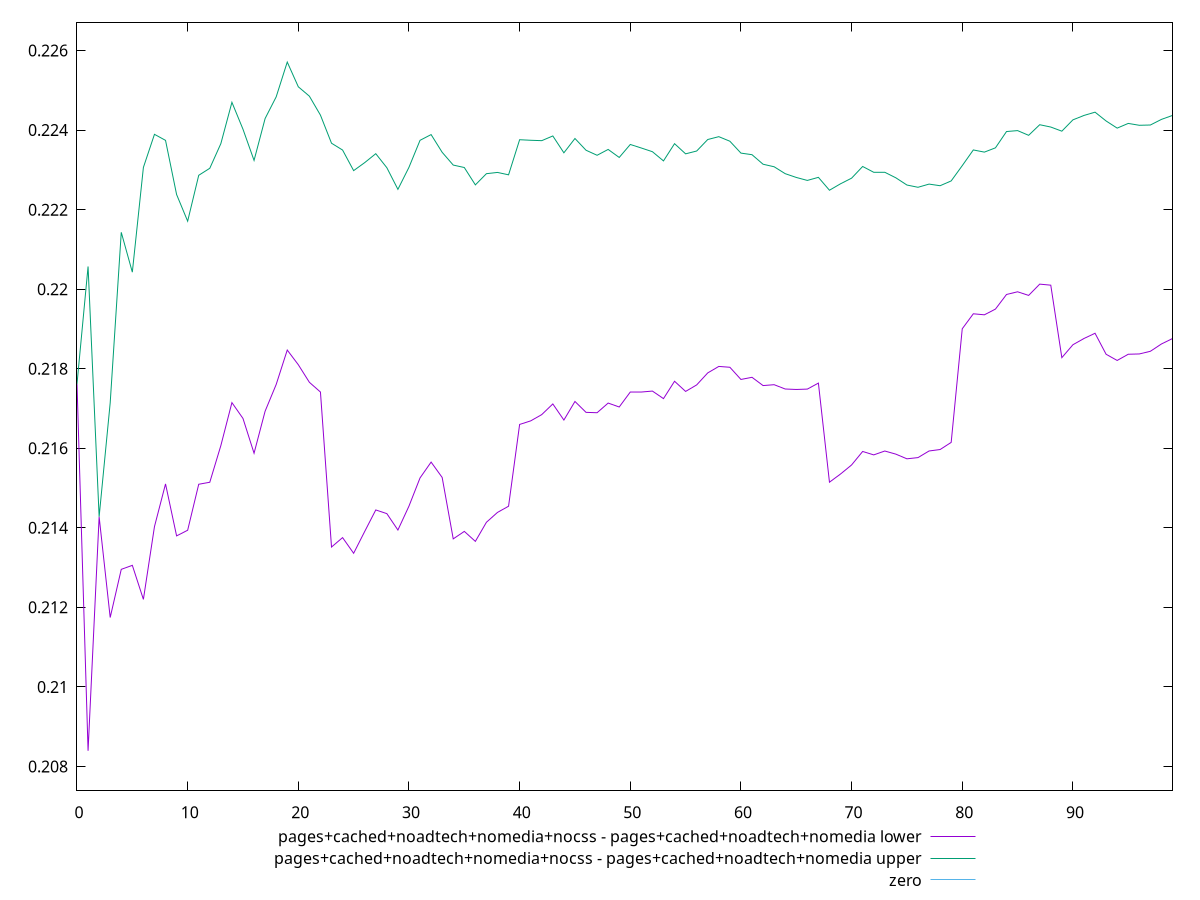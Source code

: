 reset

$pagesCachedNoadtechNomediaNocssPagesCachedNoadtechNomediaLower <<EOF
0 0.21761675091131272
1 0.20839311269383395
2 0.21427669122825854
3 0.211744275324388
4 0.21295530703565346
5 0.2130563191266872
6 0.21220014122814473
7 0.2140293711397844
8 0.2151026006040926
9 0.21379655133556455
10 0.2139385066053637
11 0.2150945440281332
12 0.2151449398803233
13 0.21606765007078407
14 0.21714728960444946
15 0.21674895077967485
16 0.21587515564119886
17 0.21693207293090697
18 0.21760368148479306
19 0.21846926986393292
20 0.2181000341947383
21 0.217658370615797
22 0.21741337336382197
23 0.213516413272545
24 0.21375297288931142
25 0.21335919632418934
26 0.213907854736586
27 0.21444858333665
28 0.2143563254817645
29 0.21394376655447425
30 0.2145454877910388
31 0.2152538940000276
32 0.2156520496790913
33 0.21526531276707592
34 0.21372103086754504
35 0.2139095738118161
36 0.21365857417783873
37 0.21413908748557042
38 0.2143871615576014
39 0.21454267120266815
40 0.21659922591024397
41 0.21668827845473732
42 0.21684646752779185
43 0.2171143370982433
44 0.21670923214280824
45 0.21717667903663085
46 0.21690261499402722
47 0.2168932979377786
48 0.2171361437922456
49 0.21703761209943973
50 0.2174138780191134
51 0.2174136556849816
52 0.21743767847802287
53 0.21724780373043903
54 0.21768450945124682
55 0.21742882381480017
56 0.2175926532519832
57 0.21789462461162667
58 0.21805755716728367
59 0.21803614471172972
60 0.2177297768542943
61 0.21778388091415932
62 0.21757609480493295
63 0.21759794818662903
64 0.21748965977261336
65 0.2174779728352024
66 0.21748741834697666
67 0.21763821032181727
68 0.21514644052842058
69 0.2153524002020889
70 0.21558029818725769
71 0.21591934875292565
72 0.21583300650579967
73 0.21593044769932707
74 0.21585207606802972
75 0.21573447353558067
76 0.21576484958194322
77 0.2159311491596639
78 0.21596800791290335
79 0.21614761848982503
80 0.21900442771470785
81 0.21938086277510477
82 0.21935525034039727
83 0.21949922493305044
84 0.21986666599302376
85 0.21993415924988194
86 0.21984321329275894
87 0.22012687119725866
88 0.22010039603353013
89 0.2182781173728861
90 0.21860259659825892
91 0.21876014478139005
92 0.21889142096366163
93 0.21836322155796042
94 0.21820755680246545
95 0.21836362997086498
96 0.21837127782191795
97 0.21843816536184887
98 0.2186218814509545
99 0.2187591520808013
EOF

$pagesCachedNoadtechNomediaNocssPagesCachedNoadtechNomediaUpper <<EOF
0 0.21761675091131272
1 0.22057056840057934
2 0.21427669122825854
3 0.21714204177993335
4 0.22142989385500866
5 0.2204273892516846
6 0.22306141511630745
7 0.22389352609153432
8 0.22374178994142446
9 0.22238041296879327
10 0.22170931841384114
11 0.22286315550123184
12 0.22303960706556852
13 0.22366022889531514
14 0.22469830848261313
15 0.2240214305231439
16 0.22323764350828745
17 0.22429116380231198
18 0.22483576906313016
19 0.22571034785261287
20 0.22508852081553357
21 0.22485252865913127
22 0.22437564430691911
23 0.22366991152569515
24 0.2234982682549512
25 0.2229806314652368
26 0.22318200956659376
27 0.2234064770600866
28 0.22305452679688434
29 0.22251030205163777
30 0.22306484146157265
31 0.22374271239466215
32 0.22388684264945152
33 0.22344159517224585
34 0.22312050709033057
35 0.22305903709324046
36 0.2226222312926911
37 0.22290385762835507
38 0.22293546634753447
39 0.2228750731877602
40 0.22375775164786535
41 0.22374396886979014
42 0.22373413623819155
43 0.22385233310257907
44 0.22342869929423792
45 0.2237886138909987
46 0.22349353847066863
47 0.22336657159222026
48 0.22351380369575918
49 0.22331188431675186
50 0.2236385017458272
51 0.22354918363990117
52 0.22345650731608935
53 0.22322512580162915
54 0.2236584914718275
55 0.22340273441905562
56 0.22347382268626667
57 0.22376309541016148
58 0.22383464090668684
59 0.223719971016079
60 0.2234214002899857
61 0.22338135788816862
62 0.22314140813749767
63 0.22307782294014156
64 0.2229041897419134
65 0.22280928586894003
66 0.22273441775445452
67 0.2228117153641738
68 0.22248751357636964
69 0.2226498115594383
70 0.222791021750929
71 0.22308528239032174
72 0.22293895065517683
73 0.22293923241700725
74 0.22279977685394634
75 0.22261860509693981
76 0.22256193670354038
77 0.22264186743962391
78 0.22260131470760183
79 0.22272194103274232
80 0.22310617770957086
81 0.22350068868532974
82 0.2234461386243034
83 0.22355370904956526
84 0.22396357622449067
85 0.22398713561851022
86 0.2238684392669966
87 0.22413499208922144
88 0.22407655733448653
89 0.2239727347621518
90 0.22425719010526196
91 0.224368296079118
92 0.22445051792937123
93 0.22422892728255203
94 0.22404944767116303
95 0.22416757687356395
96 0.22412080826571162
97 0.22412759191733547
98 0.224268816275199
99 0.2243689590480337
EOF

set key outside below
set xrange [0:99]
set yrange [0.20739311269383395:0.22671034785261288]
set trange [0.20739311269383395:0.22671034785261288]
set terminal svg size 640, 520 enhanced background rgb 'white'
set output "report_00011_2021-02-09T10:53:21.242Z/meta/scoreEstimate/diff/4_sub_3.svg"

plot $pagesCachedNoadtechNomediaNocssPagesCachedNoadtechNomediaLower title "pages+cached+noadtech+nomedia+nocss - pages+cached+noadtech+nomedia lower" with line, \
     $pagesCachedNoadtechNomediaNocssPagesCachedNoadtechNomediaUpper title "pages+cached+noadtech+nomedia+nocss - pages+cached+noadtech+nomedia upper" with line, \
     0 title "zero"

reset
